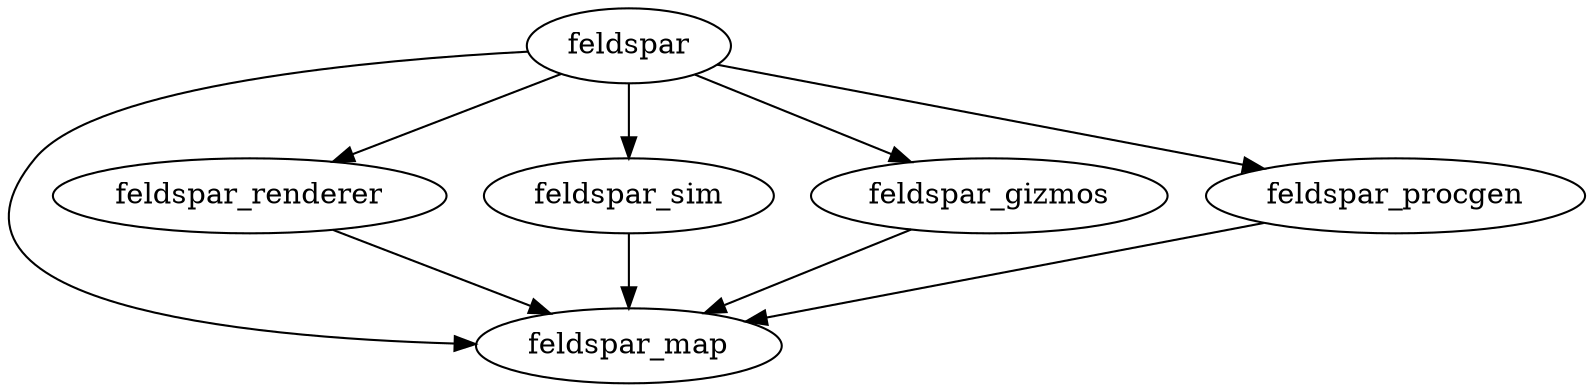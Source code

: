 digraph G {
  feldspar -> feldspar_map;
  feldspar -> feldspar_renderer;
  feldspar -> feldspar_sim;
  feldspar -> feldspar_gizmos;
  feldspar -> feldspar_procgen;

  feldspar_sim -> feldspar_map;
  feldspar_renderer -> feldspar_map;
  feldspar_gizmos -> feldspar_map;
  feldspar_procgen -> feldspar_map;
}